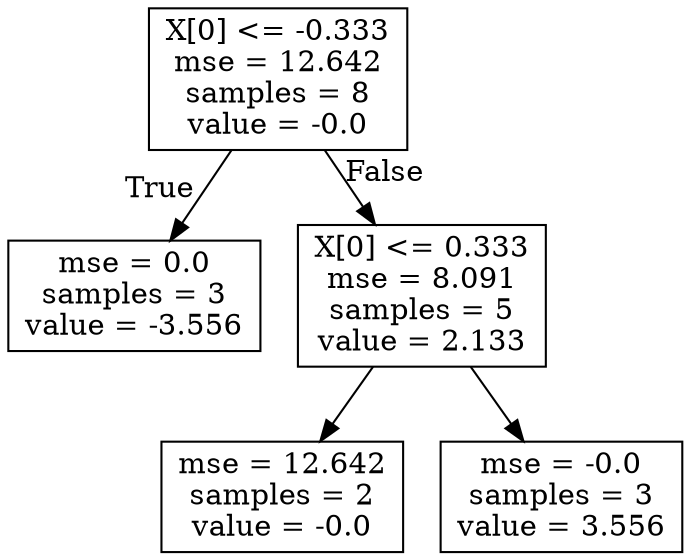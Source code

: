 digraph Tree {
node [shape=box] ;
0 [label="X[0] <= -0.333\nmse = 12.642\nsamples = 8\nvalue = -0.0"] ;
1 [label="mse = 0.0\nsamples = 3\nvalue = -3.556"] ;
0 -> 1 [labeldistance=2.5, labelangle=45, headlabel="True"] ;
2 [label="X[0] <= 0.333\nmse = 8.091\nsamples = 5\nvalue = 2.133"] ;
0 -> 2 [labeldistance=2.5, labelangle=-45, headlabel="False"] ;
3 [label="mse = 12.642\nsamples = 2\nvalue = -0.0"] ;
2 -> 3 ;
4 [label="mse = -0.0\nsamples = 3\nvalue = 3.556"] ;
2 -> 4 ;
}